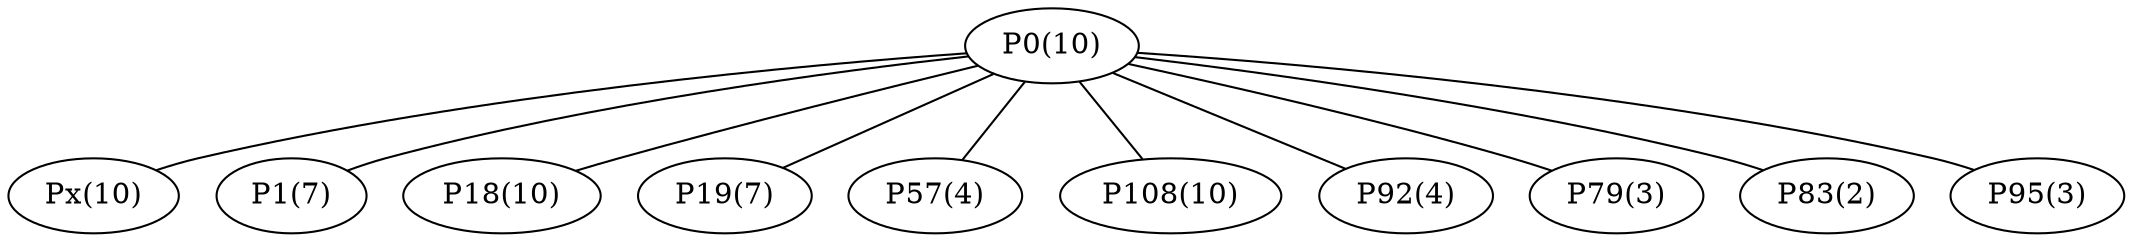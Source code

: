 graph network {
	"P0(10)";
	"Px(10)";
	"P1(7)";
	"P18(10)";
	"P19(7)";
	"P57(4)";
	"P108(10)";
	"P92(4)";
	"P79(3)";
	"P83(2)";
	"P95(3)";
	"P0(10)" -- "Px(10)";
	"P0(10)" -- "P1(7)";
	"P0(10)" -- "P18(10)";
	"P0(10)" -- "P19(7)";
	"P0(10)" -- "P57(4)";
	"P0(10)" -- "P108(10)";
	"P0(10)" -- "P92(4)";
	"P0(10)" -- "P79(3)";
	"P0(10)" -- "P83(2)";
	"P0(10)" -- "P95(3)";
}